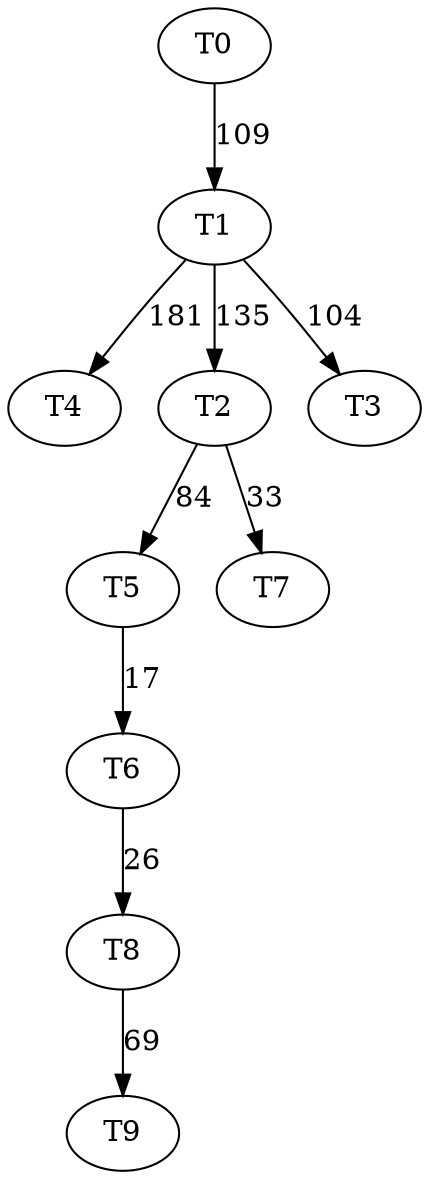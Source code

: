 digraph "tree - kruskal" {
	1904922775504 [label=T0]
	1904922775408 [label=T1]
	1904922993568 [label=T4]
	1904922993424 [label=T2]
	1904922774352 [label=T3]
	1904922993040 [label=T5]
	1904922993136 [label=T7]
	1904922993184 [label=T6]
	1904922992704 [label=T8]
	1904922993232 [label=T9]
	1904922775504 -> 1904922775408 [label=109]
	1904922775408 -> 1904922774352 [label=104]
	1904922775408 -> 1904922993424 [label=135]
	1904922775408 -> 1904922993568 [label=181]
	1904922993424 -> 1904922993136 [label=33]
	1904922993424 -> 1904922993040 [label=84]
	1904922993040 -> 1904922993184 [label=17]
	1904922993184 -> 1904922992704 [label=26]
	1904922992704 -> 1904922993232 [label=69]
}
